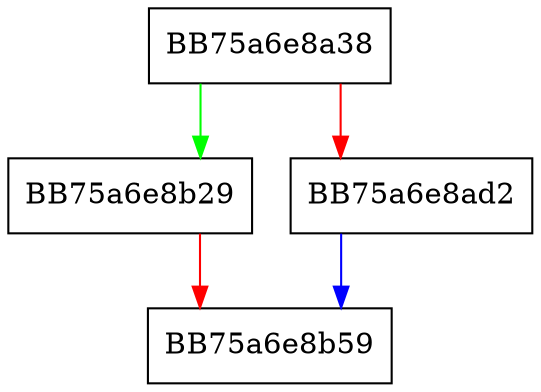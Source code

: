 digraph CMpAsimov {
  node [shape="box"];
  graph [splines=ortho];
  BB75a6e8a38 -> BB75a6e8b29 [color="green"];
  BB75a6e8a38 -> BB75a6e8ad2 [color="red"];
  BB75a6e8ad2 -> BB75a6e8b59 [color="blue"];
  BB75a6e8b29 -> BB75a6e8b59 [color="red"];
}